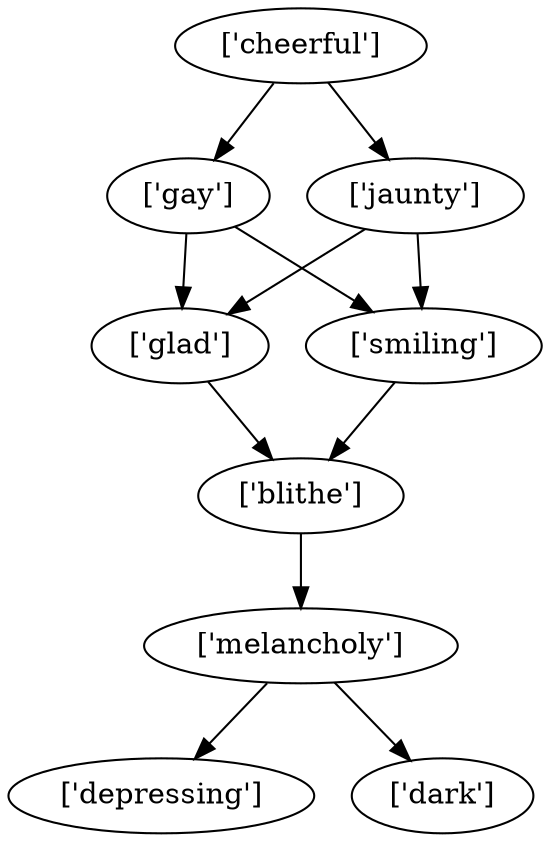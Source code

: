 strict digraph  {
	"['gay']" -> "['glad']";
	"['gay']" -> "['smiling']";
	"['glad']" -> "['blithe']";
	"['smiling']" -> "['blithe']";
	"['blithe']" -> "['melancholy']";
	"['melancholy']" -> "['depressing']";
	"['melancholy']" -> "['dark']";
	"['cheerful']" -> "['gay']";
	"['cheerful']" -> "['jaunty']";
	"['jaunty']" -> "['glad']";
	"['jaunty']" -> "['smiling']";
}
